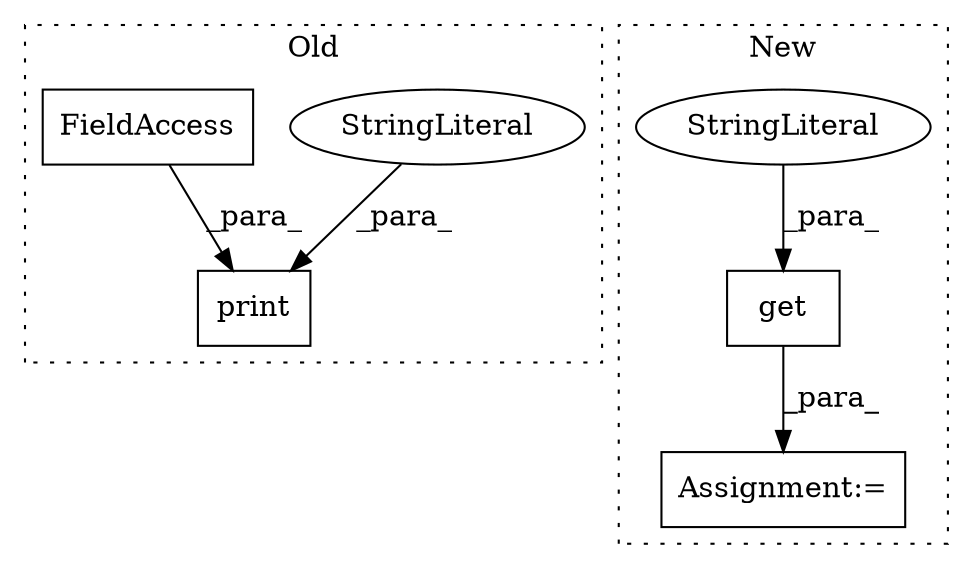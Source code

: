 digraph G {
subgraph cluster0 {
1 [label="print" a="32" s="5151,5187" l="6,1" shape="box"];
5 [label="StringLiteral" a="45" s="5174" l="2" shape="ellipse"];
6 [label="FieldAccess" a="22" s="5177" l="10" shape="box"];
label = "Old";
style="dotted";
}
subgraph cluster1 {
2 [label="get" a="32" s="6061,6093" l="4,1" shape="box"];
3 [label="StringLiteral" a="45" s="6084" l="9" shape="ellipse"];
4 [label="Assignment:=" a="7" s="6049" l="1" shape="box"];
label = "New";
style="dotted";
}
2 -> 4 [label="_para_"];
3 -> 2 [label="_para_"];
5 -> 1 [label="_para_"];
6 -> 1 [label="_para_"];
}